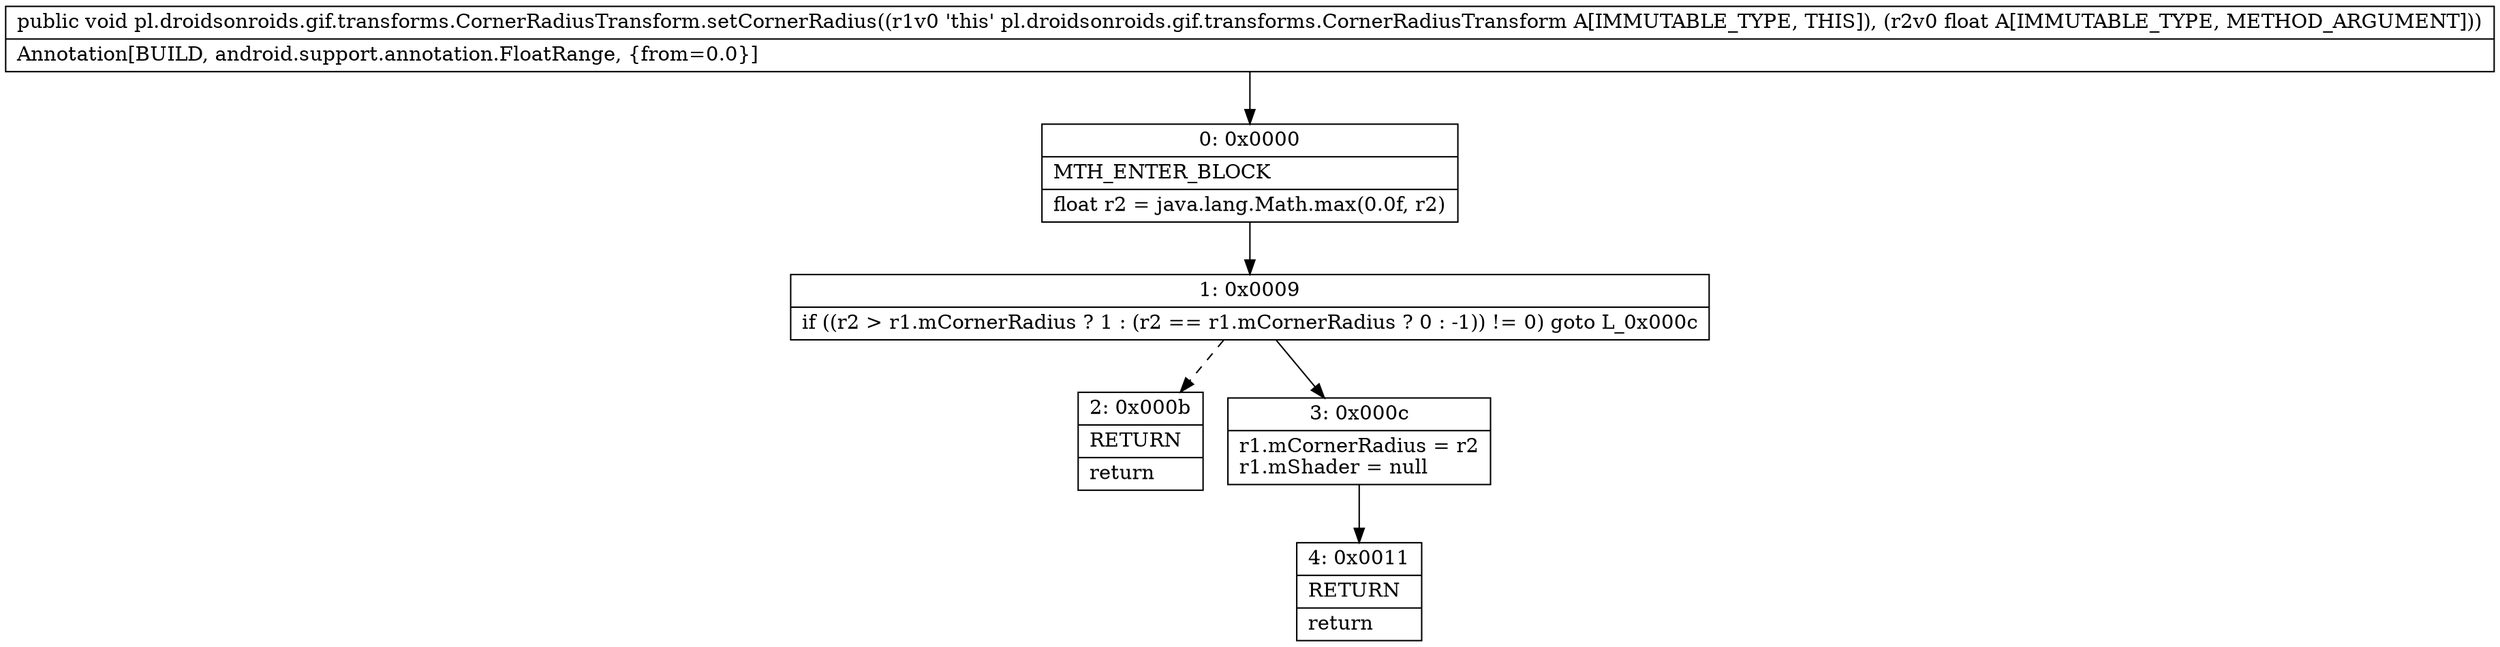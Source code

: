 digraph "CFG forpl.droidsonroids.gif.transforms.CornerRadiusTransform.setCornerRadius(F)V" {
Node_0 [shape=record,label="{0\:\ 0x0000|MTH_ENTER_BLOCK\l|float r2 = java.lang.Math.max(0.0f, r2)\l}"];
Node_1 [shape=record,label="{1\:\ 0x0009|if ((r2 \> r1.mCornerRadius ? 1 : (r2 == r1.mCornerRadius ? 0 : \-1)) != 0) goto L_0x000c\l}"];
Node_2 [shape=record,label="{2\:\ 0x000b|RETURN\l|return\l}"];
Node_3 [shape=record,label="{3\:\ 0x000c|r1.mCornerRadius = r2\lr1.mShader = null\l}"];
Node_4 [shape=record,label="{4\:\ 0x0011|RETURN\l|return\l}"];
MethodNode[shape=record,label="{public void pl.droidsonroids.gif.transforms.CornerRadiusTransform.setCornerRadius((r1v0 'this' pl.droidsonroids.gif.transforms.CornerRadiusTransform A[IMMUTABLE_TYPE, THIS]), (r2v0 float A[IMMUTABLE_TYPE, METHOD_ARGUMENT]))  | Annotation[BUILD, android.support.annotation.FloatRange, \{from=0.0\}]\l}"];
MethodNode -> Node_0;
Node_0 -> Node_1;
Node_1 -> Node_2[style=dashed];
Node_1 -> Node_3;
Node_3 -> Node_4;
}

